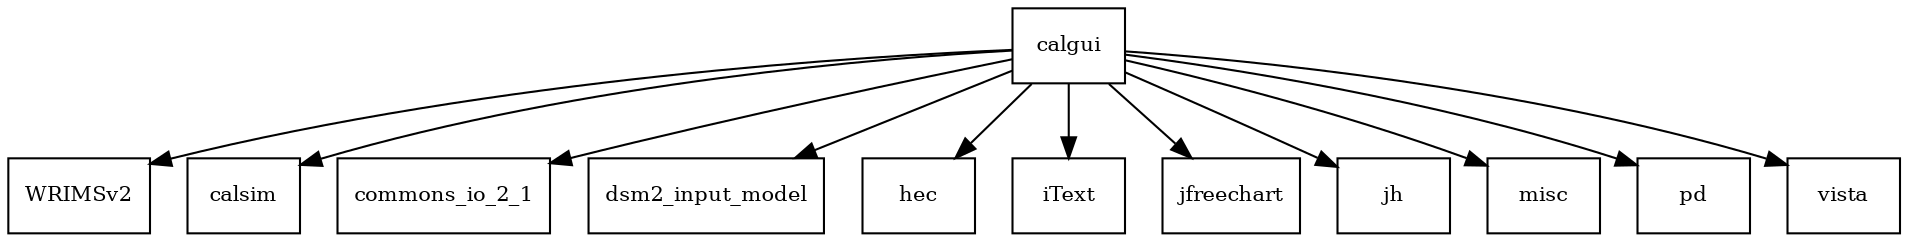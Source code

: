 digraph calgui_dependencies {
  node [shape = box, fontsize=10.0];
  calgui -> WRIMSv2;
  calgui -> calsim;
  calgui -> commons_io_2_1;
  calgui -> dsm2_input_model;
  calgui -> hec;
  calgui -> iText;
  calgui -> jfreechart;
  calgui -> jh;
  calgui -> misc;
  calgui -> pd;
  calgui -> vista;
}
